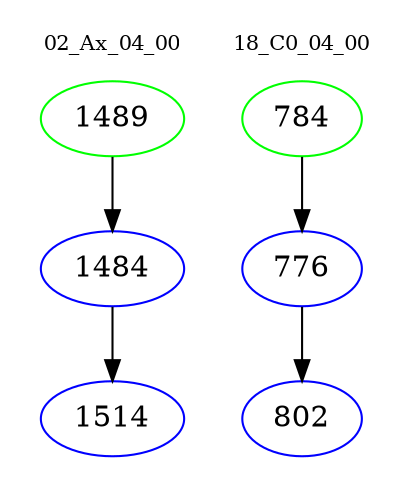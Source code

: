 digraph{
subgraph cluster_0 {
color = white
label = "02_Ax_04_00";
fontsize=10;
T0_1489 [label="1489", color="green"]
T0_1489 -> T0_1484 [color="black"]
T0_1484 [label="1484", color="blue"]
T0_1484 -> T0_1514 [color="black"]
T0_1514 [label="1514", color="blue"]
}
subgraph cluster_1 {
color = white
label = "18_C0_04_00";
fontsize=10;
T1_784 [label="784", color="green"]
T1_784 -> T1_776 [color="black"]
T1_776 [label="776", color="blue"]
T1_776 -> T1_802 [color="black"]
T1_802 [label="802", color="blue"]
}
}
